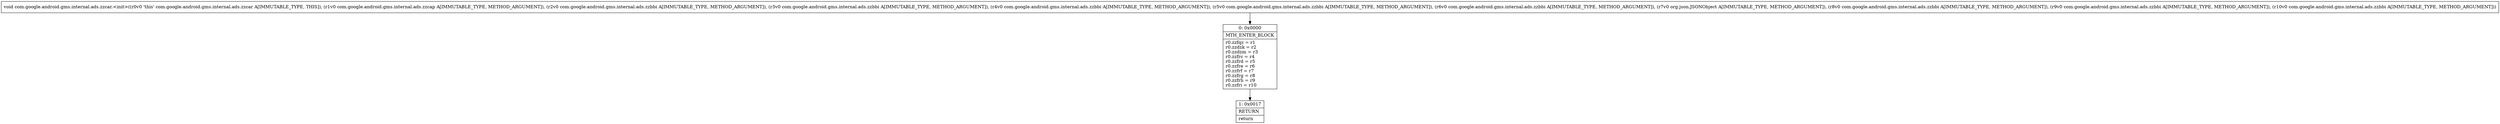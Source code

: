 digraph "CFG forcom.google.android.gms.internal.ads.zzcar.\<init\>(Lcom\/google\/android\/gms\/internal\/ads\/zzcap;Lcom\/google\/android\/gms\/internal\/ads\/zzbbi;Lcom\/google\/android\/gms\/internal\/ads\/zzbbi;Lcom\/google\/android\/gms\/internal\/ads\/zzbbi;Lcom\/google\/android\/gms\/internal\/ads\/zzbbi;Lcom\/google\/android\/gms\/internal\/ads\/zzbbi;Lorg\/json\/JSONObject;Lcom\/google\/android\/gms\/internal\/ads\/zzbbi;Lcom\/google\/android\/gms\/internal\/ads\/zzbbi;Lcom\/google\/android\/gms\/internal\/ads\/zzbbi;)V" {
Node_0 [shape=record,label="{0\:\ 0x0000|MTH_ENTER_BLOCK\l|r0.zzfqz = r1\lr0.zzdzk = r2\lr0.zzdzm = r3\lr0.zzfrc = r4\lr0.zzfrd = r5\lr0.zzfre = r6\lr0.zzfrf = r7\lr0.zzfrg = r8\lr0.zzfrh = r9\lr0.zzfri = r10\l}"];
Node_1 [shape=record,label="{1\:\ 0x0017|RETURN\l|return\l}"];
MethodNode[shape=record,label="{void com.google.android.gms.internal.ads.zzcar.\<init\>((r0v0 'this' com.google.android.gms.internal.ads.zzcar A[IMMUTABLE_TYPE, THIS]), (r1v0 com.google.android.gms.internal.ads.zzcap A[IMMUTABLE_TYPE, METHOD_ARGUMENT]), (r2v0 com.google.android.gms.internal.ads.zzbbi A[IMMUTABLE_TYPE, METHOD_ARGUMENT]), (r3v0 com.google.android.gms.internal.ads.zzbbi A[IMMUTABLE_TYPE, METHOD_ARGUMENT]), (r4v0 com.google.android.gms.internal.ads.zzbbi A[IMMUTABLE_TYPE, METHOD_ARGUMENT]), (r5v0 com.google.android.gms.internal.ads.zzbbi A[IMMUTABLE_TYPE, METHOD_ARGUMENT]), (r6v0 com.google.android.gms.internal.ads.zzbbi A[IMMUTABLE_TYPE, METHOD_ARGUMENT]), (r7v0 org.json.JSONObject A[IMMUTABLE_TYPE, METHOD_ARGUMENT]), (r8v0 com.google.android.gms.internal.ads.zzbbi A[IMMUTABLE_TYPE, METHOD_ARGUMENT]), (r9v0 com.google.android.gms.internal.ads.zzbbi A[IMMUTABLE_TYPE, METHOD_ARGUMENT]), (r10v0 com.google.android.gms.internal.ads.zzbbi A[IMMUTABLE_TYPE, METHOD_ARGUMENT])) }"];
MethodNode -> Node_0;
Node_0 -> Node_1;
}

